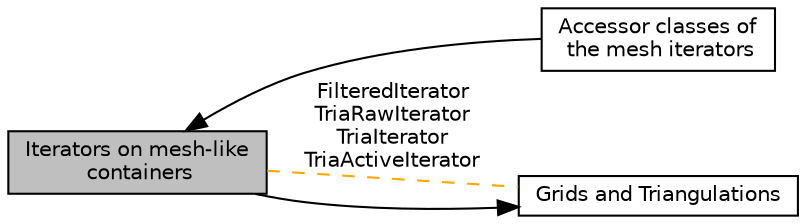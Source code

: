 digraph "Iterators on mesh-like containers"
{
  edge [fontname="Helvetica",fontsize="10",labelfontname="Helvetica",labelfontsize="10"];
  node [fontname="Helvetica",fontsize="10",shape=box];
  rankdir=LR;
  Node3 [label="Accessor classes of\l the mesh iterators",height=0.2,width=0.4,color="black", fillcolor="white", style="filled",URL="$group__Accessors.html",tooltip=" "];
  Node1 [label="Iterators on mesh-like\l containers",height=0.2,width=0.4,color="black", fillcolor="grey75", style="filled", fontcolor="black",tooltip="deal.II has several classes which are understood conceptually as meshes. Apart from the obvious Trian..."];
  Node2 [label="Grids and Triangulations",height=0.2,width=0.4,color="black", fillcolor="white", style="filled",URL="$group__grid.html",tooltip="This module groups functions and classes that have to do with the topology and geometry of meshes...."];
  Node2->Node1 [shape=plaintext, dir="back", style="solid"];
  Node1->Node3 [shape=plaintext, dir="back", style="solid"];
  Node1->Node2 [shape=plaintext, label="FilteredIterator\nTriaRawIterator\nTriaIterator\nTriaActiveIterator", color="orange", dir="none", style="dashed"];
}
